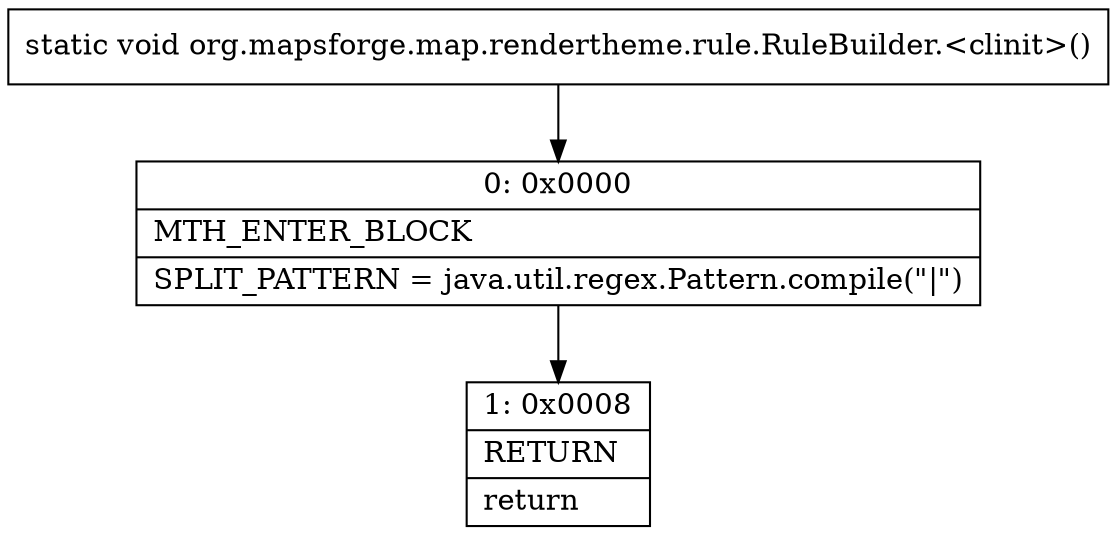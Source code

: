 digraph "CFG fororg.mapsforge.map.rendertheme.rule.RuleBuilder.\<clinit\>()V" {
Node_0 [shape=record,label="{0\:\ 0x0000|MTH_ENTER_BLOCK\l|SPLIT_PATTERN = java.util.regex.Pattern.compile(\"\|\")\l}"];
Node_1 [shape=record,label="{1\:\ 0x0008|RETURN\l|return\l}"];
MethodNode[shape=record,label="{static void org.mapsforge.map.rendertheme.rule.RuleBuilder.\<clinit\>() }"];
MethodNode -> Node_0;
Node_0 -> Node_1;
}

